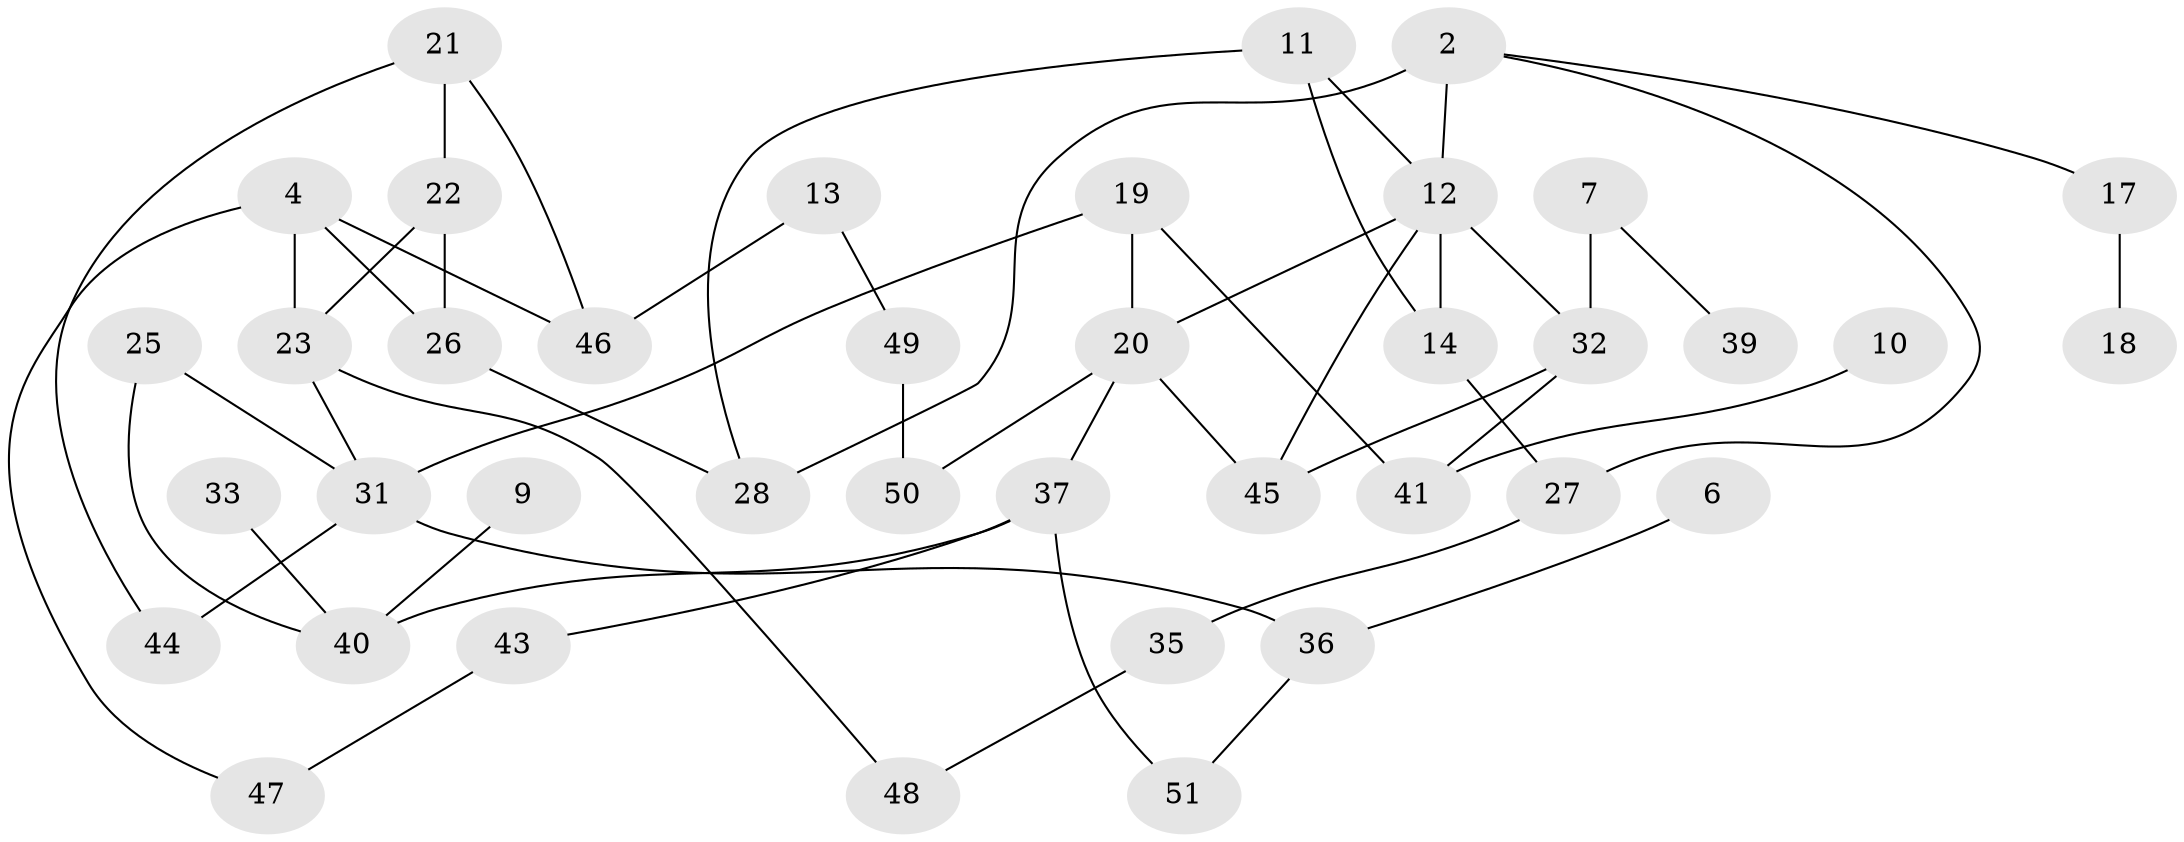 // original degree distribution, {1: 0.30392156862745096, 2: 0.2647058823529412, 0: 0.0784313725490196, 5: 0.0196078431372549, 3: 0.16666666666666666, 4: 0.16666666666666666}
// Generated by graph-tools (version 1.1) at 2025/00/03/09/25 03:00:50]
// undirected, 39 vertices, 53 edges
graph export_dot {
graph [start="1"]
  node [color=gray90,style=filled];
  2;
  4;
  6;
  7;
  9;
  10;
  11;
  12;
  13;
  14;
  17;
  18;
  19;
  20;
  21;
  22;
  23;
  25;
  26;
  27;
  28;
  31;
  32;
  33;
  35;
  36;
  37;
  39;
  40;
  41;
  43;
  44;
  45;
  46;
  47;
  48;
  49;
  50;
  51;
  2 -- 12 [weight=2.0];
  2 -- 17 [weight=1.0];
  2 -- 27 [weight=1.0];
  2 -- 28 [weight=1.0];
  4 -- 23 [weight=1.0];
  4 -- 26 [weight=1.0];
  4 -- 46 [weight=1.0];
  4 -- 47 [weight=1.0];
  6 -- 36 [weight=1.0];
  7 -- 32 [weight=2.0];
  7 -- 39 [weight=1.0];
  9 -- 40 [weight=1.0];
  10 -- 41 [weight=1.0];
  11 -- 12 [weight=1.0];
  11 -- 14 [weight=1.0];
  11 -- 28 [weight=1.0];
  12 -- 14 [weight=1.0];
  12 -- 20 [weight=1.0];
  12 -- 32 [weight=1.0];
  12 -- 45 [weight=1.0];
  13 -- 46 [weight=2.0];
  13 -- 49 [weight=1.0];
  14 -- 27 [weight=1.0];
  17 -- 18 [weight=1.0];
  19 -- 20 [weight=1.0];
  19 -- 31 [weight=1.0];
  19 -- 41 [weight=1.0];
  20 -- 37 [weight=1.0];
  20 -- 45 [weight=1.0];
  20 -- 50 [weight=1.0];
  21 -- 22 [weight=1.0];
  21 -- 44 [weight=1.0];
  21 -- 46 [weight=1.0];
  22 -- 23 [weight=1.0];
  22 -- 26 [weight=1.0];
  23 -- 31 [weight=1.0];
  23 -- 48 [weight=1.0];
  25 -- 31 [weight=1.0];
  25 -- 40 [weight=1.0];
  26 -- 28 [weight=1.0];
  27 -- 35 [weight=1.0];
  31 -- 36 [weight=1.0];
  31 -- 44 [weight=1.0];
  32 -- 41 [weight=1.0];
  32 -- 45 [weight=1.0];
  33 -- 40 [weight=1.0];
  35 -- 48 [weight=1.0];
  36 -- 51 [weight=1.0];
  37 -- 40 [weight=1.0];
  37 -- 43 [weight=1.0];
  37 -- 51 [weight=1.0];
  43 -- 47 [weight=1.0];
  49 -- 50 [weight=1.0];
}
